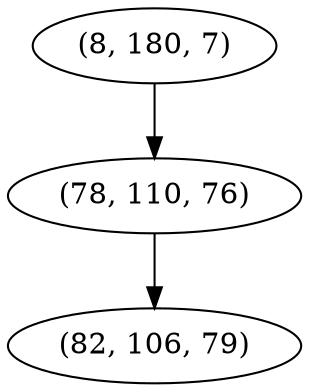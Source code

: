 digraph tree {
    "(8, 180, 7)";
    "(78, 110, 76)";
    "(82, 106, 79)";
    "(8, 180, 7)" -> "(78, 110, 76)";
    "(78, 110, 76)" -> "(82, 106, 79)";
}
